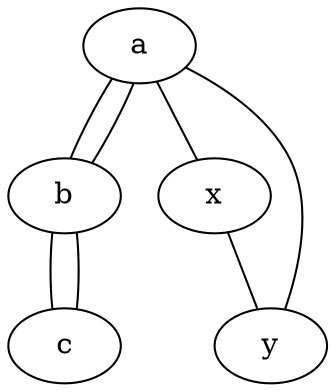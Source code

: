 graph test󠀵2 {
       a -- b -- c;
       a -- b -- c;
       a -- {x y};
      x -- y [w=5.0,len=3];
}

